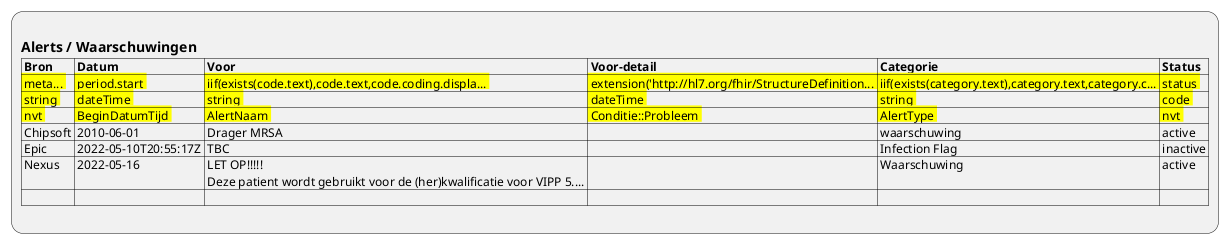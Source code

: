 @startuml ViewDefinition-Flag
:
== Alerts / Waarschuwingen
|= Bron |= Datum |= Voor |= Voor-detail |= Categorie |= Status |
|<back:yellow> meta... |<back:yellow> period.start |<back:yellow> iif(exists(code.text),code.text,code.coding.displa... |<back:yellow> extension('http://hl7.org/fhir/StructureDefinition... |<back:yellow> iif(exists(category.text),category.text,category.c... |<back:yellow> status |
|<back:yellow> string |<back:yellow> dateTime |<back:yellow> string |<back:yellow> dateTime |<back:yellow> string |<back:yellow> code |
|<back:yellow> nvt |<back:yellow> BeginDatumTijd |<back:yellow> AlertNaam |<back:yellow> Conditie::Probleem |<back:yellow> AlertType |<back:yellow> nvt |
| Chipsoft | 2010-06-01 | Drager MRSA |  | waarschuwing | active |
| Epic | 2022-05-10T20:55:17Z | TBC |  | Infection Flag | inactive |
| Nexus | 2022-05-16 | LET OP!!!!!\n Deze patient wordt gebruikt voor de (her)kwalificatie voor VIPP 5.... |  | Waarschuwing | active |
| |
;
@enduml